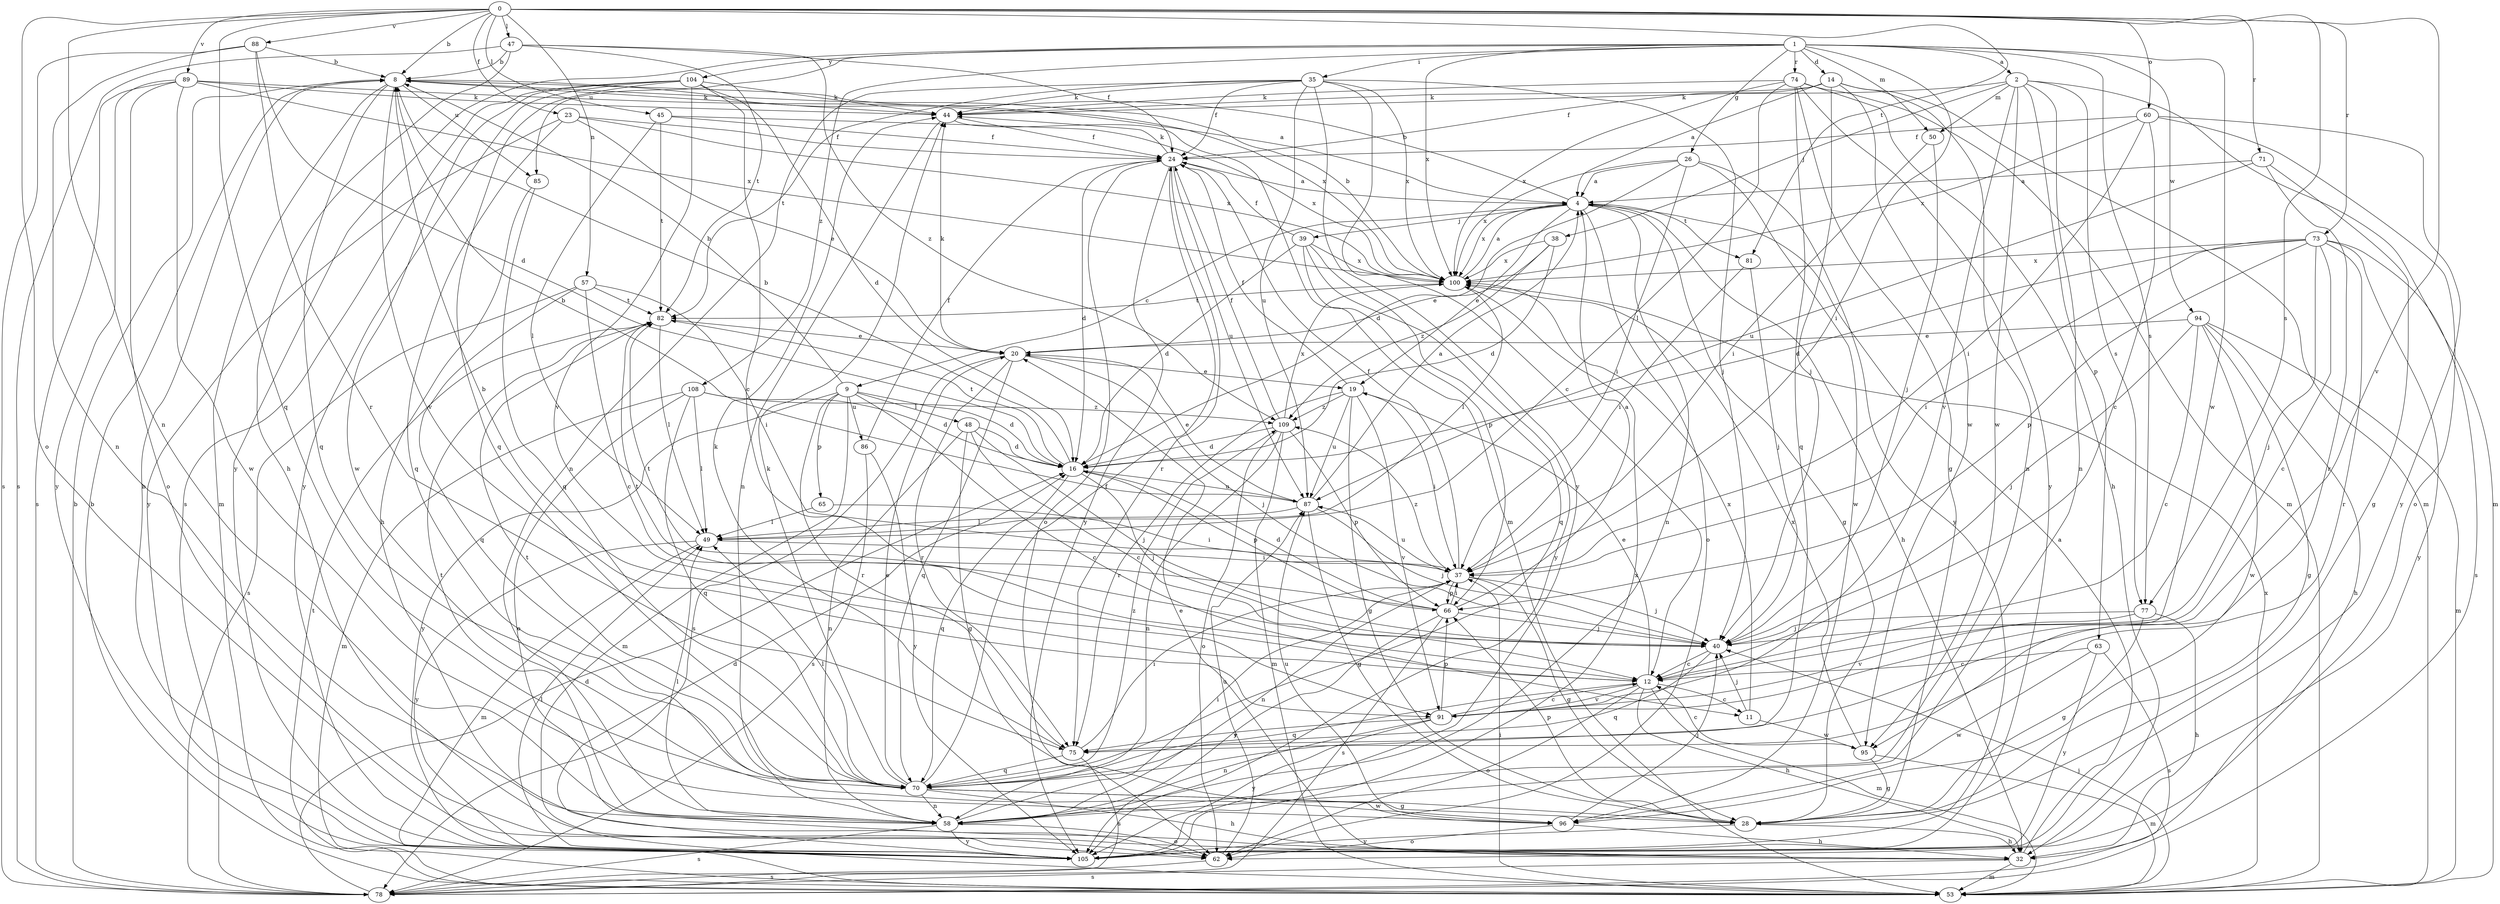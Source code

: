 strict digraph  {
0;
1;
2;
4;
8;
9;
11;
12;
14;
16;
19;
20;
23;
24;
26;
28;
32;
35;
37;
38;
39;
40;
44;
45;
47;
48;
49;
50;
53;
57;
58;
60;
62;
63;
65;
66;
70;
71;
73;
74;
75;
77;
78;
81;
82;
85;
86;
87;
88;
89;
91;
94;
95;
96;
100;
104;
105;
108;
109;
0 -> 8  [label=b];
0 -> 23  [label=f];
0 -> 45  [label=l];
0 -> 47  [label=l];
0 -> 57  [label=n];
0 -> 58  [label=n];
0 -> 60  [label=o];
0 -> 62  [label=o];
0 -> 70  [label=q];
0 -> 71  [label=r];
0 -> 73  [label=r];
0 -> 77  [label=s];
0 -> 81  [label=t];
0 -> 88  [label=v];
0 -> 89  [label=v];
0 -> 91  [label=v];
1 -> 2  [label=a];
1 -> 14  [label=d];
1 -> 26  [label=g];
1 -> 35  [label=i];
1 -> 37  [label=i];
1 -> 50  [label=m];
1 -> 74  [label=r];
1 -> 77  [label=s];
1 -> 85  [label=u];
1 -> 94  [label=w];
1 -> 95  [label=w];
1 -> 100  [label=x];
1 -> 104  [label=y];
1 -> 105  [label=y];
1 -> 108  [label=z];
2 -> 38  [label=j];
2 -> 44  [label=k];
2 -> 50  [label=m];
2 -> 53  [label=m];
2 -> 58  [label=n];
2 -> 63  [label=p];
2 -> 77  [label=s];
2 -> 91  [label=v];
2 -> 95  [label=w];
4 -> 8  [label=b];
4 -> 9  [label=c];
4 -> 19  [label=e];
4 -> 28  [label=g];
4 -> 32  [label=h];
4 -> 39  [label=j];
4 -> 58  [label=n];
4 -> 62  [label=o];
4 -> 81  [label=t];
4 -> 100  [label=x];
8 -> 44  [label=k];
8 -> 53  [label=m];
8 -> 70  [label=q];
8 -> 85  [label=u];
8 -> 91  [label=v];
8 -> 100  [label=x];
9 -> 8  [label=b];
9 -> 11  [label=c];
9 -> 16  [label=d];
9 -> 48  [label=l];
9 -> 53  [label=m];
9 -> 65  [label=p];
9 -> 75  [label=r];
9 -> 86  [label=u];
9 -> 105  [label=y];
11 -> 40  [label=j];
11 -> 95  [label=w];
11 -> 100  [label=x];
12 -> 8  [label=b];
12 -> 11  [label=c];
12 -> 19  [label=e];
12 -> 32  [label=h];
12 -> 53  [label=m];
12 -> 62  [label=o];
12 -> 70  [label=q];
12 -> 91  [label=v];
14 -> 4  [label=a];
14 -> 24  [label=f];
14 -> 40  [label=j];
14 -> 44  [label=k];
14 -> 53  [label=m];
14 -> 58  [label=n];
14 -> 95  [label=w];
16 -> 8  [label=b];
16 -> 40  [label=j];
16 -> 66  [label=p];
16 -> 70  [label=q];
16 -> 82  [label=t];
16 -> 87  [label=u];
19 -> 24  [label=f];
19 -> 28  [label=g];
19 -> 37  [label=i];
19 -> 75  [label=r];
19 -> 87  [label=u];
19 -> 91  [label=v];
19 -> 109  [label=z];
20 -> 19  [label=e];
20 -> 40  [label=j];
20 -> 44  [label=k];
20 -> 70  [label=q];
20 -> 75  [label=r];
20 -> 78  [label=s];
23 -> 20  [label=e];
23 -> 24  [label=f];
23 -> 70  [label=q];
23 -> 100  [label=x];
23 -> 105  [label=y];
24 -> 4  [label=a];
24 -> 16  [label=d];
24 -> 44  [label=k];
24 -> 62  [label=o];
24 -> 75  [label=r];
24 -> 87  [label=u];
24 -> 105  [label=y];
26 -> 4  [label=a];
26 -> 16  [label=d];
26 -> 37  [label=i];
26 -> 96  [label=w];
26 -> 100  [label=x];
26 -> 105  [label=y];
28 -> 32  [label=h];
28 -> 66  [label=p];
28 -> 105  [label=y];
32 -> 4  [label=a];
32 -> 20  [label=e];
32 -> 53  [label=m];
32 -> 78  [label=s];
35 -> 12  [label=c];
35 -> 24  [label=f];
35 -> 40  [label=j];
35 -> 44  [label=k];
35 -> 58  [label=n];
35 -> 82  [label=t];
35 -> 87  [label=u];
35 -> 100  [label=x];
35 -> 105  [label=y];
37 -> 24  [label=f];
37 -> 28  [label=g];
37 -> 40  [label=j];
37 -> 58  [label=n];
37 -> 66  [label=p];
37 -> 87  [label=u];
37 -> 109  [label=z];
38 -> 16  [label=d];
38 -> 20  [label=e];
38 -> 100  [label=x];
38 -> 109  [label=z];
39 -> 16  [label=d];
39 -> 24  [label=f];
39 -> 66  [label=p];
39 -> 70  [label=q];
39 -> 100  [label=x];
39 -> 105  [label=y];
40 -> 12  [label=c];
40 -> 70  [label=q];
40 -> 82  [label=t];
44 -> 24  [label=f];
44 -> 53  [label=m];
44 -> 58  [label=n];
45 -> 24  [label=f];
45 -> 49  [label=l];
45 -> 82  [label=t];
45 -> 100  [label=x];
47 -> 8  [label=b];
47 -> 24  [label=f];
47 -> 32  [label=h];
47 -> 78  [label=s];
47 -> 82  [label=t];
47 -> 109  [label=z];
48 -> 12  [label=c];
48 -> 16  [label=d];
48 -> 28  [label=g];
48 -> 40  [label=j];
48 -> 58  [label=n];
49 -> 37  [label=i];
49 -> 53  [label=m];
49 -> 105  [label=y];
50 -> 37  [label=i];
50 -> 40  [label=j];
53 -> 8  [label=b];
53 -> 37  [label=i];
53 -> 40  [label=j];
53 -> 82  [label=t];
53 -> 100  [label=x];
57 -> 12  [label=c];
57 -> 37  [label=i];
57 -> 70  [label=q];
57 -> 78  [label=s];
57 -> 82  [label=t];
58 -> 37  [label=i];
58 -> 49  [label=l];
58 -> 62  [label=o];
58 -> 78  [label=s];
58 -> 82  [label=t];
58 -> 105  [label=y];
60 -> 12  [label=c];
60 -> 24  [label=f];
60 -> 37  [label=i];
60 -> 62  [label=o];
60 -> 100  [label=x];
60 -> 105  [label=y];
62 -> 78  [label=s];
62 -> 87  [label=u];
63 -> 12  [label=c];
63 -> 78  [label=s];
63 -> 96  [label=w];
63 -> 105  [label=y];
65 -> 37  [label=i];
65 -> 49  [label=l];
66 -> 4  [label=a];
66 -> 16  [label=d];
66 -> 37  [label=i];
66 -> 40  [label=j];
66 -> 78  [label=s];
66 -> 82  [label=t];
66 -> 105  [label=y];
70 -> 20  [label=e];
70 -> 24  [label=f];
70 -> 28  [label=g];
70 -> 32  [label=h];
70 -> 44  [label=k];
70 -> 49  [label=l];
70 -> 58  [label=n];
70 -> 82  [label=t];
70 -> 96  [label=w];
70 -> 109  [label=z];
71 -> 4  [label=a];
71 -> 28  [label=g];
71 -> 75  [label=r];
71 -> 87  [label=u];
73 -> 12  [label=c];
73 -> 16  [label=d];
73 -> 37  [label=i];
73 -> 40  [label=j];
73 -> 66  [label=p];
73 -> 75  [label=r];
73 -> 78  [label=s];
73 -> 100  [label=x];
73 -> 105  [label=y];
74 -> 28  [label=g];
74 -> 32  [label=h];
74 -> 44  [label=k];
74 -> 49  [label=l];
74 -> 53  [label=m];
74 -> 70  [label=q];
74 -> 100  [label=x];
74 -> 105  [label=y];
75 -> 37  [label=i];
75 -> 44  [label=k];
75 -> 70  [label=q];
75 -> 78  [label=s];
77 -> 28  [label=g];
77 -> 32  [label=h];
77 -> 40  [label=j];
77 -> 91  [label=v];
78 -> 8  [label=b];
78 -> 16  [label=d];
81 -> 37  [label=i];
81 -> 40  [label=j];
82 -> 20  [label=e];
82 -> 49  [label=l];
85 -> 32  [label=h];
85 -> 70  [label=q];
86 -> 24  [label=f];
86 -> 78  [label=s];
86 -> 105  [label=y];
87 -> 4  [label=a];
87 -> 8  [label=b];
87 -> 20  [label=e];
87 -> 28  [label=g];
87 -> 40  [label=j];
87 -> 49  [label=l];
88 -> 8  [label=b];
88 -> 16  [label=d];
88 -> 58  [label=n];
88 -> 75  [label=r];
88 -> 78  [label=s];
89 -> 4  [label=a];
89 -> 44  [label=k];
89 -> 62  [label=o];
89 -> 78  [label=s];
89 -> 96  [label=w];
89 -> 100  [label=x];
89 -> 105  [label=y];
91 -> 12  [label=c];
91 -> 58  [label=n];
91 -> 66  [label=p];
91 -> 75  [label=r];
91 -> 105  [label=y];
94 -> 12  [label=c];
94 -> 20  [label=e];
94 -> 28  [label=g];
94 -> 32  [label=h];
94 -> 40  [label=j];
94 -> 53  [label=m];
94 -> 96  [label=w];
95 -> 12  [label=c];
95 -> 28  [label=g];
95 -> 53  [label=m];
95 -> 100  [label=x];
96 -> 32  [label=h];
96 -> 40  [label=j];
96 -> 62  [label=o];
96 -> 87  [label=u];
100 -> 4  [label=a];
100 -> 8  [label=b];
100 -> 49  [label=l];
100 -> 82  [label=t];
104 -> 12  [label=c];
104 -> 16  [label=d];
104 -> 44  [label=k];
104 -> 70  [label=q];
104 -> 78  [label=s];
104 -> 91  [label=v];
104 -> 96  [label=w];
104 -> 105  [label=y];
105 -> 8  [label=b];
105 -> 16  [label=d];
105 -> 49  [label=l];
105 -> 100  [label=x];
108 -> 16  [label=d];
108 -> 49  [label=l];
108 -> 53  [label=m];
108 -> 62  [label=o];
108 -> 70  [label=q];
108 -> 109  [label=z];
109 -> 16  [label=d];
109 -> 24  [label=f];
109 -> 53  [label=m];
109 -> 58  [label=n];
109 -> 62  [label=o];
109 -> 66  [label=p];
109 -> 100  [label=x];
}

